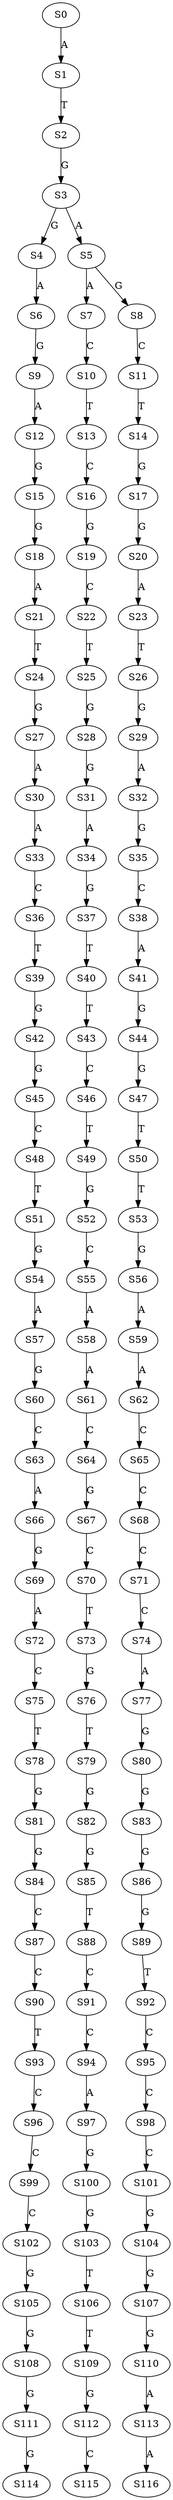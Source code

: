 strict digraph  {
	S0 -> S1 [ label = A ];
	S1 -> S2 [ label = T ];
	S2 -> S3 [ label = G ];
	S3 -> S4 [ label = G ];
	S3 -> S5 [ label = A ];
	S4 -> S6 [ label = A ];
	S5 -> S7 [ label = A ];
	S5 -> S8 [ label = G ];
	S6 -> S9 [ label = G ];
	S7 -> S10 [ label = C ];
	S8 -> S11 [ label = C ];
	S9 -> S12 [ label = A ];
	S10 -> S13 [ label = T ];
	S11 -> S14 [ label = T ];
	S12 -> S15 [ label = G ];
	S13 -> S16 [ label = C ];
	S14 -> S17 [ label = G ];
	S15 -> S18 [ label = G ];
	S16 -> S19 [ label = G ];
	S17 -> S20 [ label = G ];
	S18 -> S21 [ label = A ];
	S19 -> S22 [ label = C ];
	S20 -> S23 [ label = A ];
	S21 -> S24 [ label = T ];
	S22 -> S25 [ label = T ];
	S23 -> S26 [ label = T ];
	S24 -> S27 [ label = G ];
	S25 -> S28 [ label = G ];
	S26 -> S29 [ label = G ];
	S27 -> S30 [ label = A ];
	S28 -> S31 [ label = G ];
	S29 -> S32 [ label = A ];
	S30 -> S33 [ label = A ];
	S31 -> S34 [ label = A ];
	S32 -> S35 [ label = G ];
	S33 -> S36 [ label = C ];
	S34 -> S37 [ label = G ];
	S35 -> S38 [ label = C ];
	S36 -> S39 [ label = T ];
	S37 -> S40 [ label = T ];
	S38 -> S41 [ label = A ];
	S39 -> S42 [ label = G ];
	S40 -> S43 [ label = T ];
	S41 -> S44 [ label = G ];
	S42 -> S45 [ label = G ];
	S43 -> S46 [ label = C ];
	S44 -> S47 [ label = G ];
	S45 -> S48 [ label = C ];
	S46 -> S49 [ label = T ];
	S47 -> S50 [ label = T ];
	S48 -> S51 [ label = T ];
	S49 -> S52 [ label = G ];
	S50 -> S53 [ label = T ];
	S51 -> S54 [ label = G ];
	S52 -> S55 [ label = C ];
	S53 -> S56 [ label = G ];
	S54 -> S57 [ label = A ];
	S55 -> S58 [ label = A ];
	S56 -> S59 [ label = A ];
	S57 -> S60 [ label = G ];
	S58 -> S61 [ label = A ];
	S59 -> S62 [ label = A ];
	S60 -> S63 [ label = C ];
	S61 -> S64 [ label = C ];
	S62 -> S65 [ label = C ];
	S63 -> S66 [ label = A ];
	S64 -> S67 [ label = G ];
	S65 -> S68 [ label = C ];
	S66 -> S69 [ label = G ];
	S67 -> S70 [ label = C ];
	S68 -> S71 [ label = C ];
	S69 -> S72 [ label = A ];
	S70 -> S73 [ label = T ];
	S71 -> S74 [ label = C ];
	S72 -> S75 [ label = C ];
	S73 -> S76 [ label = G ];
	S74 -> S77 [ label = A ];
	S75 -> S78 [ label = T ];
	S76 -> S79 [ label = T ];
	S77 -> S80 [ label = G ];
	S78 -> S81 [ label = G ];
	S79 -> S82 [ label = G ];
	S80 -> S83 [ label = G ];
	S81 -> S84 [ label = G ];
	S82 -> S85 [ label = G ];
	S83 -> S86 [ label = G ];
	S84 -> S87 [ label = C ];
	S85 -> S88 [ label = T ];
	S86 -> S89 [ label = G ];
	S87 -> S90 [ label = C ];
	S88 -> S91 [ label = C ];
	S89 -> S92 [ label = T ];
	S90 -> S93 [ label = T ];
	S91 -> S94 [ label = C ];
	S92 -> S95 [ label = C ];
	S93 -> S96 [ label = C ];
	S94 -> S97 [ label = A ];
	S95 -> S98 [ label = C ];
	S96 -> S99 [ label = C ];
	S97 -> S100 [ label = G ];
	S98 -> S101 [ label = C ];
	S99 -> S102 [ label = C ];
	S100 -> S103 [ label = G ];
	S101 -> S104 [ label = G ];
	S102 -> S105 [ label = G ];
	S103 -> S106 [ label = T ];
	S104 -> S107 [ label = G ];
	S105 -> S108 [ label = G ];
	S106 -> S109 [ label = T ];
	S107 -> S110 [ label = G ];
	S108 -> S111 [ label = G ];
	S109 -> S112 [ label = G ];
	S110 -> S113 [ label = A ];
	S111 -> S114 [ label = G ];
	S112 -> S115 [ label = C ];
	S113 -> S116 [ label = A ];
}
